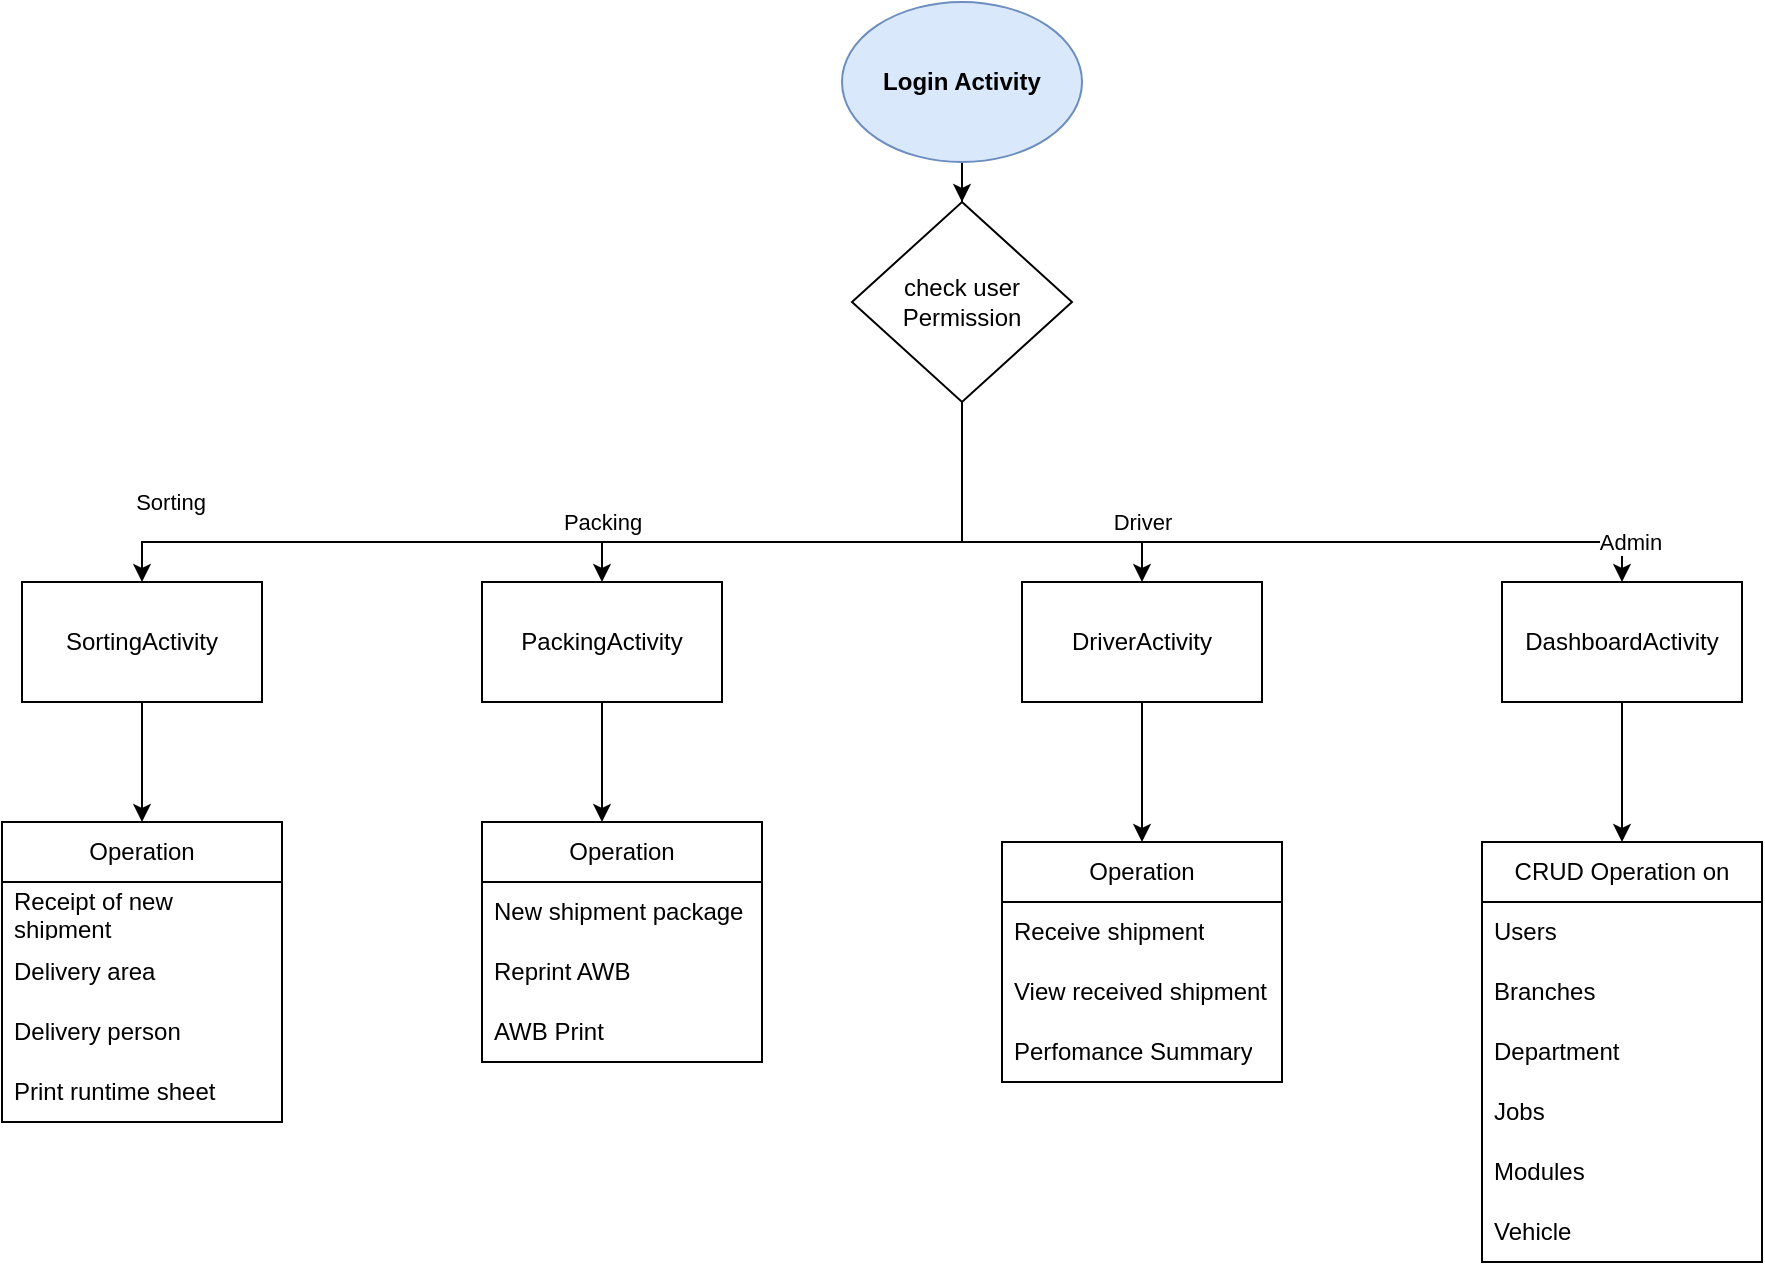 <mxfile version="20.8.10" type="github">
  <diagram name="Page-1" id="74e2e168-ea6b-b213-b513-2b3c1d86103e">
    <mxGraphModel dx="2135" dy="579" grid="1" gridSize="10" guides="1" tooltips="1" connect="1" arrows="1" fold="1" page="1" pageScale="1" pageWidth="1100" pageHeight="850" background="none" math="0" shadow="0">
      <root>
        <mxCell id="0" />
        <mxCell id="1" parent="0" />
        <mxCell id="IeekxSQH6NiprZ2hfTpN-3" value="" style="edgeStyle=orthogonalEdgeStyle;rounded=0;orthogonalLoop=1;jettySize=auto;html=1;" edge="1" parent="1" source="IeekxSQH6NiprZ2hfTpN-1" target="IeekxSQH6NiprZ2hfTpN-2">
          <mxGeometry relative="1" as="geometry" />
        </mxCell>
        <mxCell id="IeekxSQH6NiprZ2hfTpN-1" value="&lt;b&gt;Login Activity&lt;/b&gt;" style="ellipse;whiteSpace=wrap;html=1;fillColor=#dae8fc;strokeColor=#6c8ebf;" vertex="1" parent="1">
          <mxGeometry x="230" y="30" width="120" height="80" as="geometry" />
        </mxCell>
        <mxCell id="IeekxSQH6NiprZ2hfTpN-11" value="Admin" style="edgeStyle=orthogonalEdgeStyle;rounded=0;orthogonalLoop=1;jettySize=auto;html=1;" edge="1" parent="1" source="IeekxSQH6NiprZ2hfTpN-2" target="IeekxSQH6NiprZ2hfTpN-4">
          <mxGeometry x="0.875" y="-10" relative="1" as="geometry">
            <Array as="points">
              <mxPoint x="290" y="300" />
              <mxPoint x="620" y="300" />
            </Array>
            <mxPoint x="10" y="-10" as="offset" />
          </mxGeometry>
        </mxCell>
        <mxCell id="IeekxSQH6NiprZ2hfTpN-12" value="Sorting" style="edgeStyle=orthogonalEdgeStyle;rounded=0;orthogonalLoop=1;jettySize=auto;html=1;entryX=0.5;entryY=0;entryDx=0;entryDy=0;" edge="1" parent="1" source="IeekxSQH6NiprZ2hfTpN-2" target="IeekxSQH6NiprZ2hfTpN-8">
          <mxGeometry x="0.905" y="-10" relative="1" as="geometry">
            <mxPoint x="40" y="180" as="targetPoint" />
            <Array as="points">
              <mxPoint x="290" y="300" />
              <mxPoint x="-120" y="300" />
            </Array>
            <mxPoint x="10" y="-10" as="offset" />
          </mxGeometry>
        </mxCell>
        <mxCell id="IeekxSQH6NiprZ2hfTpN-14" value="Packing" style="edgeStyle=orthogonalEdgeStyle;rounded=0;orthogonalLoop=1;jettySize=auto;html=1;" edge="1" parent="1" source="IeekxSQH6NiprZ2hfTpN-2" target="IeekxSQH6NiprZ2hfTpN-7">
          <mxGeometry x="0.852" y="-10" relative="1" as="geometry">
            <Array as="points">
              <mxPoint x="290" y="300" />
              <mxPoint x="110" y="300" />
            </Array>
            <mxPoint x="10" y="-10" as="offset" />
          </mxGeometry>
        </mxCell>
        <mxCell id="IeekxSQH6NiprZ2hfTpN-24" value="Driver" style="edgeStyle=orthogonalEdgeStyle;rounded=0;orthogonalLoop=1;jettySize=auto;html=1;entryX=0.5;entryY=0;entryDx=0;entryDy=0;" edge="1" parent="1" source="IeekxSQH6NiprZ2hfTpN-2" target="IeekxSQH6NiprZ2hfTpN-6">
          <mxGeometry x="0.778" y="10" relative="1" as="geometry">
            <Array as="points">
              <mxPoint x="290" y="300" />
              <mxPoint x="380" y="300" />
            </Array>
            <mxPoint x="-10" y="-10" as="offset" />
          </mxGeometry>
        </mxCell>
        <mxCell id="IeekxSQH6NiprZ2hfTpN-2" value="check user Permission" style="rhombus;whiteSpace=wrap;html=1;" vertex="1" parent="1">
          <mxGeometry x="235" y="130" width="110" height="100" as="geometry" />
        </mxCell>
        <mxCell id="IeekxSQH6NiprZ2hfTpN-30" style="edgeStyle=orthogonalEdgeStyle;rounded=0;orthogonalLoop=1;jettySize=auto;html=1;entryX=0.5;entryY=0;entryDx=0;entryDy=0;" edge="1" parent="1" source="IeekxSQH6NiprZ2hfTpN-4" target="IeekxSQH6NiprZ2hfTpN-33">
          <mxGeometry relative="1" as="geometry">
            <mxPoint x="530" y="440" as="targetPoint" />
            <Array as="points">
              <mxPoint x="620" y="440" />
            </Array>
          </mxGeometry>
        </mxCell>
        <mxCell id="IeekxSQH6NiprZ2hfTpN-4" value="DashboardActivity" style="rounded=0;whiteSpace=wrap;html=1;" vertex="1" parent="1">
          <mxGeometry x="560" y="320" width="120" height="60" as="geometry" />
        </mxCell>
        <mxCell id="IeekxSQH6NiprZ2hfTpN-48" style="edgeStyle=orthogonalEdgeStyle;rounded=0;orthogonalLoop=1;jettySize=auto;html=1;" edge="1" parent="1" source="IeekxSQH6NiprZ2hfTpN-6" target="IeekxSQH6NiprZ2hfTpN-44">
          <mxGeometry relative="1" as="geometry" />
        </mxCell>
        <mxCell id="IeekxSQH6NiprZ2hfTpN-6" value="DriverActivity" style="rounded=0;whiteSpace=wrap;html=1;" vertex="1" parent="1">
          <mxGeometry x="320" y="320" width="120" height="60" as="geometry" />
        </mxCell>
        <mxCell id="IeekxSQH6NiprZ2hfTpN-54" style="edgeStyle=orthogonalEdgeStyle;rounded=0;orthogonalLoop=1;jettySize=auto;html=1;" edge="1" parent="1" source="IeekxSQH6NiprZ2hfTpN-7" target="IeekxSQH6NiprZ2hfTpN-50">
          <mxGeometry relative="1" as="geometry">
            <Array as="points">
              <mxPoint x="110" y="430" />
              <mxPoint x="110" y="430" />
            </Array>
          </mxGeometry>
        </mxCell>
        <mxCell id="IeekxSQH6NiprZ2hfTpN-7" value="PackingActivity" style="rounded=0;whiteSpace=wrap;html=1;" vertex="1" parent="1">
          <mxGeometry x="50" y="320" width="120" height="60" as="geometry" />
        </mxCell>
        <mxCell id="IeekxSQH6NiprZ2hfTpN-60" style="edgeStyle=orthogonalEdgeStyle;rounded=0;orthogonalLoop=1;jettySize=auto;html=1;" edge="1" parent="1" source="IeekxSQH6NiprZ2hfTpN-8" target="IeekxSQH6NiprZ2hfTpN-56">
          <mxGeometry relative="1" as="geometry" />
        </mxCell>
        <mxCell id="IeekxSQH6NiprZ2hfTpN-8" value="SortingActivity" style="rounded=0;whiteSpace=wrap;html=1;" vertex="1" parent="1">
          <mxGeometry x="-180" y="320" width="120" height="60" as="geometry" />
        </mxCell>
        <mxCell id="IeekxSQH6NiprZ2hfTpN-33" value="CRUD Operation on" style="swimlane;fontStyle=0;childLayout=stackLayout;horizontal=1;startSize=30;horizontalStack=0;resizeParent=1;resizeParentMax=0;resizeLast=0;collapsible=1;marginBottom=0;whiteSpace=wrap;html=1;" vertex="1" parent="1">
          <mxGeometry x="550" y="450" width="140" height="210" as="geometry" />
        </mxCell>
        <mxCell id="IeekxSQH6NiprZ2hfTpN-42" value="Users&lt;span style=&quot;white-space: pre;&quot;&gt;	&lt;/span&gt;" style="text;strokeColor=none;fillColor=none;align=left;verticalAlign=middle;spacingLeft=4;spacingRight=4;overflow=hidden;points=[[0,0.5],[1,0.5]];portConstraint=eastwest;rotatable=0;whiteSpace=wrap;html=1;" vertex="1" parent="IeekxSQH6NiprZ2hfTpN-33">
          <mxGeometry y="30" width="140" height="30" as="geometry" />
        </mxCell>
        <mxCell id="IeekxSQH6NiprZ2hfTpN-41" value="Branches&lt;span style=&quot;white-space: pre;&quot;&gt;	&lt;/span&gt;" style="text;strokeColor=none;fillColor=none;align=left;verticalAlign=middle;spacingLeft=4;spacingRight=4;overflow=hidden;points=[[0,0.5],[1,0.5]];portConstraint=eastwest;rotatable=0;whiteSpace=wrap;html=1;" vertex="1" parent="IeekxSQH6NiprZ2hfTpN-33">
          <mxGeometry y="60" width="140" height="30" as="geometry" />
        </mxCell>
        <mxCell id="IeekxSQH6NiprZ2hfTpN-40" value="Department" style="text;strokeColor=none;fillColor=none;align=left;verticalAlign=middle;spacingLeft=4;spacingRight=4;overflow=hidden;points=[[0,0.5],[1,0.5]];portConstraint=eastwest;rotatable=0;whiteSpace=wrap;html=1;" vertex="1" parent="IeekxSQH6NiprZ2hfTpN-33">
          <mxGeometry y="90" width="140" height="30" as="geometry" />
        </mxCell>
        <mxCell id="IeekxSQH6NiprZ2hfTpN-39" value="Jobs" style="text;strokeColor=none;fillColor=none;align=left;verticalAlign=middle;spacingLeft=4;spacingRight=4;overflow=hidden;points=[[0,0.5],[1,0.5]];portConstraint=eastwest;rotatable=0;whiteSpace=wrap;html=1;" vertex="1" parent="IeekxSQH6NiprZ2hfTpN-33">
          <mxGeometry y="120" width="140" height="30" as="geometry" />
        </mxCell>
        <mxCell id="IeekxSQH6NiprZ2hfTpN-34" value="Modules" style="text;strokeColor=none;fillColor=none;align=left;verticalAlign=middle;spacingLeft=4;spacingRight=4;overflow=hidden;points=[[0,0.5],[1,0.5]];portConstraint=eastwest;rotatable=0;whiteSpace=wrap;html=1;" vertex="1" parent="IeekxSQH6NiprZ2hfTpN-33">
          <mxGeometry y="150" width="140" height="30" as="geometry" />
        </mxCell>
        <mxCell id="IeekxSQH6NiprZ2hfTpN-35" value="Vehicle" style="text;strokeColor=none;fillColor=none;align=left;verticalAlign=middle;spacingLeft=4;spacingRight=4;overflow=hidden;points=[[0,0.5],[1,0.5]];portConstraint=eastwest;rotatable=0;whiteSpace=wrap;html=1;" vertex="1" parent="IeekxSQH6NiprZ2hfTpN-33">
          <mxGeometry y="180" width="140" height="30" as="geometry" />
        </mxCell>
        <mxCell id="IeekxSQH6NiprZ2hfTpN-44" value="Operation" style="swimlane;fontStyle=0;childLayout=stackLayout;horizontal=1;startSize=30;horizontalStack=0;resizeParent=1;resizeParentMax=0;resizeLast=0;collapsible=1;marginBottom=0;whiteSpace=wrap;html=1;" vertex="1" parent="1">
          <mxGeometry x="310" y="450" width="140" height="120" as="geometry" />
        </mxCell>
        <mxCell id="IeekxSQH6NiprZ2hfTpN-45" value="Receive shipment" style="text;strokeColor=none;fillColor=none;align=left;verticalAlign=middle;spacingLeft=4;spacingRight=4;overflow=hidden;points=[[0,0.5],[1,0.5]];portConstraint=eastwest;rotatable=0;whiteSpace=wrap;html=1;" vertex="1" parent="IeekxSQH6NiprZ2hfTpN-44">
          <mxGeometry y="30" width="140" height="30" as="geometry" />
        </mxCell>
        <mxCell id="IeekxSQH6NiprZ2hfTpN-46" value="View&amp;nbsp;received shipment&amp;nbsp;" style="text;strokeColor=none;fillColor=none;align=left;verticalAlign=middle;spacingLeft=4;spacingRight=4;overflow=hidden;points=[[0,0.5],[1,0.5]];portConstraint=eastwest;rotatable=0;whiteSpace=wrap;html=1;" vertex="1" parent="IeekxSQH6NiprZ2hfTpN-44">
          <mxGeometry y="60" width="140" height="30" as="geometry" />
        </mxCell>
        <mxCell id="IeekxSQH6NiprZ2hfTpN-47" value="Perfomance Summary" style="text;strokeColor=none;fillColor=none;align=left;verticalAlign=middle;spacingLeft=4;spacingRight=4;overflow=hidden;points=[[0,0.5],[1,0.5]];portConstraint=eastwest;rotatable=0;whiteSpace=wrap;html=1;" vertex="1" parent="IeekxSQH6NiprZ2hfTpN-44">
          <mxGeometry y="90" width="140" height="30" as="geometry" />
        </mxCell>
        <mxCell id="IeekxSQH6NiprZ2hfTpN-50" value="Operation" style="swimlane;fontStyle=0;childLayout=stackLayout;horizontal=1;startSize=30;horizontalStack=0;resizeParent=1;resizeParentMax=0;resizeLast=0;collapsible=1;marginBottom=0;whiteSpace=wrap;html=1;" vertex="1" parent="1">
          <mxGeometry x="50" y="440" width="140" height="120" as="geometry" />
        </mxCell>
        <mxCell id="IeekxSQH6NiprZ2hfTpN-51" value="New shipment package" style="text;strokeColor=none;fillColor=none;align=left;verticalAlign=middle;spacingLeft=4;spacingRight=4;overflow=hidden;points=[[0,0.5],[1,0.5]];portConstraint=eastwest;rotatable=0;whiteSpace=wrap;html=1;" vertex="1" parent="IeekxSQH6NiprZ2hfTpN-50">
          <mxGeometry y="30" width="140" height="30" as="geometry" />
        </mxCell>
        <mxCell id="IeekxSQH6NiprZ2hfTpN-52" value="Reprint AWB&lt;span style=&quot;white-space: pre;&quot;&gt;	&lt;/span&gt;" style="text;strokeColor=none;fillColor=none;align=left;verticalAlign=middle;spacingLeft=4;spacingRight=4;overflow=hidden;points=[[0,0.5],[1,0.5]];portConstraint=eastwest;rotatable=0;whiteSpace=wrap;html=1;" vertex="1" parent="IeekxSQH6NiprZ2hfTpN-50">
          <mxGeometry y="60" width="140" height="30" as="geometry" />
        </mxCell>
        <mxCell id="IeekxSQH6NiprZ2hfTpN-53" value="AWB Print" style="text;strokeColor=none;fillColor=none;align=left;verticalAlign=middle;spacingLeft=4;spacingRight=4;overflow=hidden;points=[[0,0.5],[1,0.5]];portConstraint=eastwest;rotatable=0;whiteSpace=wrap;html=1;" vertex="1" parent="IeekxSQH6NiprZ2hfTpN-50">
          <mxGeometry y="90" width="140" height="30" as="geometry" />
        </mxCell>
        <mxCell id="IeekxSQH6NiprZ2hfTpN-56" value="Operation" style="swimlane;fontStyle=0;childLayout=stackLayout;horizontal=1;startSize=30;horizontalStack=0;resizeParent=1;resizeParentMax=0;resizeLast=0;collapsible=1;marginBottom=0;whiteSpace=wrap;html=1;" vertex="1" parent="1">
          <mxGeometry x="-190" y="440" width="140" height="150" as="geometry" />
        </mxCell>
        <mxCell id="IeekxSQH6NiprZ2hfTpN-57" value="Receipt of new shipment" style="text;strokeColor=none;fillColor=none;align=left;verticalAlign=middle;spacingLeft=4;spacingRight=4;overflow=hidden;points=[[0,0.5],[1,0.5]];portConstraint=eastwest;rotatable=0;whiteSpace=wrap;html=1;" vertex="1" parent="IeekxSQH6NiprZ2hfTpN-56">
          <mxGeometry y="30" width="140" height="30" as="geometry" />
        </mxCell>
        <mxCell id="IeekxSQH6NiprZ2hfTpN-58" value="Delivery area" style="text;strokeColor=none;fillColor=none;align=left;verticalAlign=middle;spacingLeft=4;spacingRight=4;overflow=hidden;points=[[0,0.5],[1,0.5]];portConstraint=eastwest;rotatable=0;whiteSpace=wrap;html=1;" vertex="1" parent="IeekxSQH6NiprZ2hfTpN-56">
          <mxGeometry y="60" width="140" height="30" as="geometry" />
        </mxCell>
        <mxCell id="IeekxSQH6NiprZ2hfTpN-59" value="Delivery person" style="text;strokeColor=none;fillColor=none;align=left;verticalAlign=middle;spacingLeft=4;spacingRight=4;overflow=hidden;points=[[0,0.5],[1,0.5]];portConstraint=eastwest;rotatable=0;whiteSpace=wrap;html=1;" vertex="1" parent="IeekxSQH6NiprZ2hfTpN-56">
          <mxGeometry y="90" width="140" height="30" as="geometry" />
        </mxCell>
        <mxCell id="IeekxSQH6NiprZ2hfTpN-63" value="Print runtime sheet" style="text;strokeColor=none;fillColor=none;align=left;verticalAlign=middle;spacingLeft=4;spacingRight=4;overflow=hidden;points=[[0,0.5],[1,0.5]];portConstraint=eastwest;rotatable=0;whiteSpace=wrap;html=1;" vertex="1" parent="IeekxSQH6NiprZ2hfTpN-56">
          <mxGeometry y="120" width="140" height="30" as="geometry" />
        </mxCell>
      </root>
    </mxGraphModel>
  </diagram>
</mxfile>

